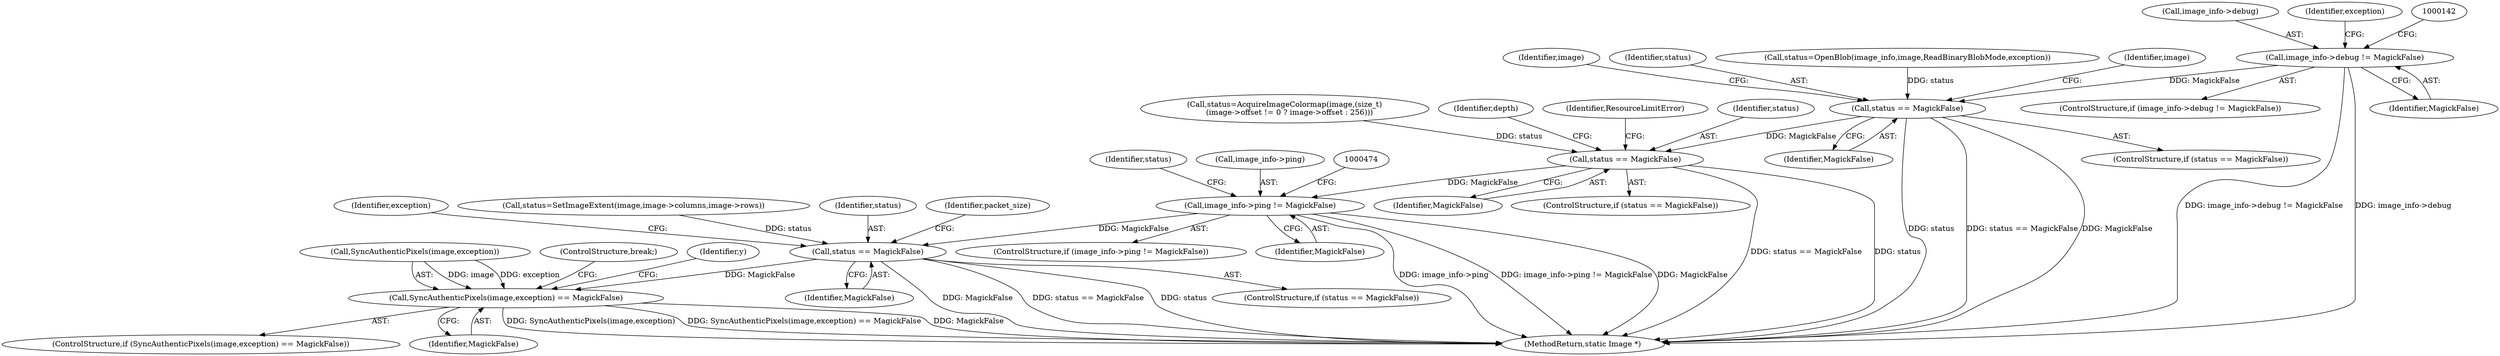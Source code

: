 digraph "0_ImageMagick_f6e9d0d9955e85bdd7540b251cd50d598dacc5e6_32@pointer" {
"1000136" [label="(Call,image_info->debug != MagickFalse)"];
"1000189" [label="(Call,status == MagickFalse)"];
"1000223" [label="(Call,status == MagickFalse)"];
"1000467" [label="(Call,image_info->ping != MagickFalse)"];
"1000491" [label="(Call,status == MagickFalse)"];
"1000631" [label="(Call,SyncAuthenticPixels(image,exception) == MagickFalse)"];
"1000496" [label="(Identifier,exception)"];
"1000189" [label="(Call,status == MagickFalse)"];
"1000206" [label="(Call,status=AcquireImageColormap(image,(size_t)\n    (image->offset != 0 ? image->offset : 256)))"];
"1000466" [label="(ControlStructure,if (image_info->ping != MagickFalse))"];
"1000632" [label="(Call,SyncAuthenticPixels(image,exception))"];
"1000471" [label="(Identifier,MagickFalse)"];
"1000223" [label="(Call,status == MagickFalse)"];
"1000136" [label="(Call,image_info->debug != MagickFalse)"];
"1000630" [label="(ControlStructure,if (SyncAuthenticPixels(image,exception) == MagickFalse))"];
"1000194" [label="(Identifier,image)"];
"1000631" [label="(Call,SyncAuthenticPixels(image,exception) == MagickFalse)"];
"1000225" [label="(Identifier,MagickFalse)"];
"1000135" [label="(ControlStructure,if (image_info->debug != MagickFalse))"];
"1000230" [label="(Identifier,depth)"];
"1000480" [label="(Call,status=SetImageExtent(image,image->columns,image->rows))"];
"1000191" [label="(Identifier,MagickFalse)"];
"1000190" [label="(Identifier,status)"];
"1000137" [label="(Call,image_info->debug)"];
"1000152" [label="(Identifier,exception)"];
"1000635" [label="(Identifier,MagickFalse)"];
"1000227" [label="(Identifier,ResourceLimitError)"];
"1000636" [label="(ControlStructure,break;)"];
"1000493" [label="(Identifier,MagickFalse)"];
"1000492" [label="(Identifier,status)"];
"1000505" [label="(Identifier,packet_size)"];
"1000224" [label="(Identifier,status)"];
"1000222" [label="(ControlStructure,if (status == MagickFalse))"];
"1000467" [label="(Call,image_info->ping != MagickFalse)"];
"1000481" [label="(Identifier,status)"];
"1000665" [label="(MethodReturn,static Image *)"];
"1000181" [label="(Call,status=OpenBlob(image_info,image,ReadBinaryBlobMode,exception))"];
"1000203" [label="(Identifier,image)"];
"1000491" [label="(Call,status == MagickFalse)"];
"1000523" [label="(Identifier,y)"];
"1000468" [label="(Call,image_info->ping)"];
"1000490" [label="(ControlStructure,if (status == MagickFalse))"];
"1000140" [label="(Identifier,MagickFalse)"];
"1000188" [label="(ControlStructure,if (status == MagickFalse))"];
"1000136" -> "1000135"  [label="AST: "];
"1000136" -> "1000140"  [label="CFG: "];
"1000137" -> "1000136"  [label="AST: "];
"1000140" -> "1000136"  [label="AST: "];
"1000142" -> "1000136"  [label="CFG: "];
"1000152" -> "1000136"  [label="CFG: "];
"1000136" -> "1000665"  [label="DDG: image_info->debug != MagickFalse"];
"1000136" -> "1000665"  [label="DDG: image_info->debug"];
"1000136" -> "1000189"  [label="DDG: MagickFalse"];
"1000189" -> "1000188"  [label="AST: "];
"1000189" -> "1000191"  [label="CFG: "];
"1000190" -> "1000189"  [label="AST: "];
"1000191" -> "1000189"  [label="AST: "];
"1000194" -> "1000189"  [label="CFG: "];
"1000203" -> "1000189"  [label="CFG: "];
"1000189" -> "1000665"  [label="DDG: status"];
"1000189" -> "1000665"  [label="DDG: status == MagickFalse"];
"1000189" -> "1000665"  [label="DDG: MagickFalse"];
"1000181" -> "1000189"  [label="DDG: status"];
"1000189" -> "1000223"  [label="DDG: MagickFalse"];
"1000223" -> "1000222"  [label="AST: "];
"1000223" -> "1000225"  [label="CFG: "];
"1000224" -> "1000223"  [label="AST: "];
"1000225" -> "1000223"  [label="AST: "];
"1000227" -> "1000223"  [label="CFG: "];
"1000230" -> "1000223"  [label="CFG: "];
"1000223" -> "1000665"  [label="DDG: status == MagickFalse"];
"1000223" -> "1000665"  [label="DDG: status"];
"1000206" -> "1000223"  [label="DDG: status"];
"1000223" -> "1000467"  [label="DDG: MagickFalse"];
"1000467" -> "1000466"  [label="AST: "];
"1000467" -> "1000471"  [label="CFG: "];
"1000468" -> "1000467"  [label="AST: "];
"1000471" -> "1000467"  [label="AST: "];
"1000474" -> "1000467"  [label="CFG: "];
"1000481" -> "1000467"  [label="CFG: "];
"1000467" -> "1000665"  [label="DDG: image_info->ping"];
"1000467" -> "1000665"  [label="DDG: image_info->ping != MagickFalse"];
"1000467" -> "1000665"  [label="DDG: MagickFalse"];
"1000467" -> "1000491"  [label="DDG: MagickFalse"];
"1000491" -> "1000490"  [label="AST: "];
"1000491" -> "1000493"  [label="CFG: "];
"1000492" -> "1000491"  [label="AST: "];
"1000493" -> "1000491"  [label="AST: "];
"1000496" -> "1000491"  [label="CFG: "];
"1000505" -> "1000491"  [label="CFG: "];
"1000491" -> "1000665"  [label="DDG: MagickFalse"];
"1000491" -> "1000665"  [label="DDG: status == MagickFalse"];
"1000491" -> "1000665"  [label="DDG: status"];
"1000480" -> "1000491"  [label="DDG: status"];
"1000491" -> "1000631"  [label="DDG: MagickFalse"];
"1000631" -> "1000630"  [label="AST: "];
"1000631" -> "1000635"  [label="CFG: "];
"1000632" -> "1000631"  [label="AST: "];
"1000635" -> "1000631"  [label="AST: "];
"1000636" -> "1000631"  [label="CFG: "];
"1000523" -> "1000631"  [label="CFG: "];
"1000631" -> "1000665"  [label="DDG: SyncAuthenticPixels(image,exception)"];
"1000631" -> "1000665"  [label="DDG: SyncAuthenticPixels(image,exception) == MagickFalse"];
"1000631" -> "1000665"  [label="DDG: MagickFalse"];
"1000632" -> "1000631"  [label="DDG: image"];
"1000632" -> "1000631"  [label="DDG: exception"];
}
